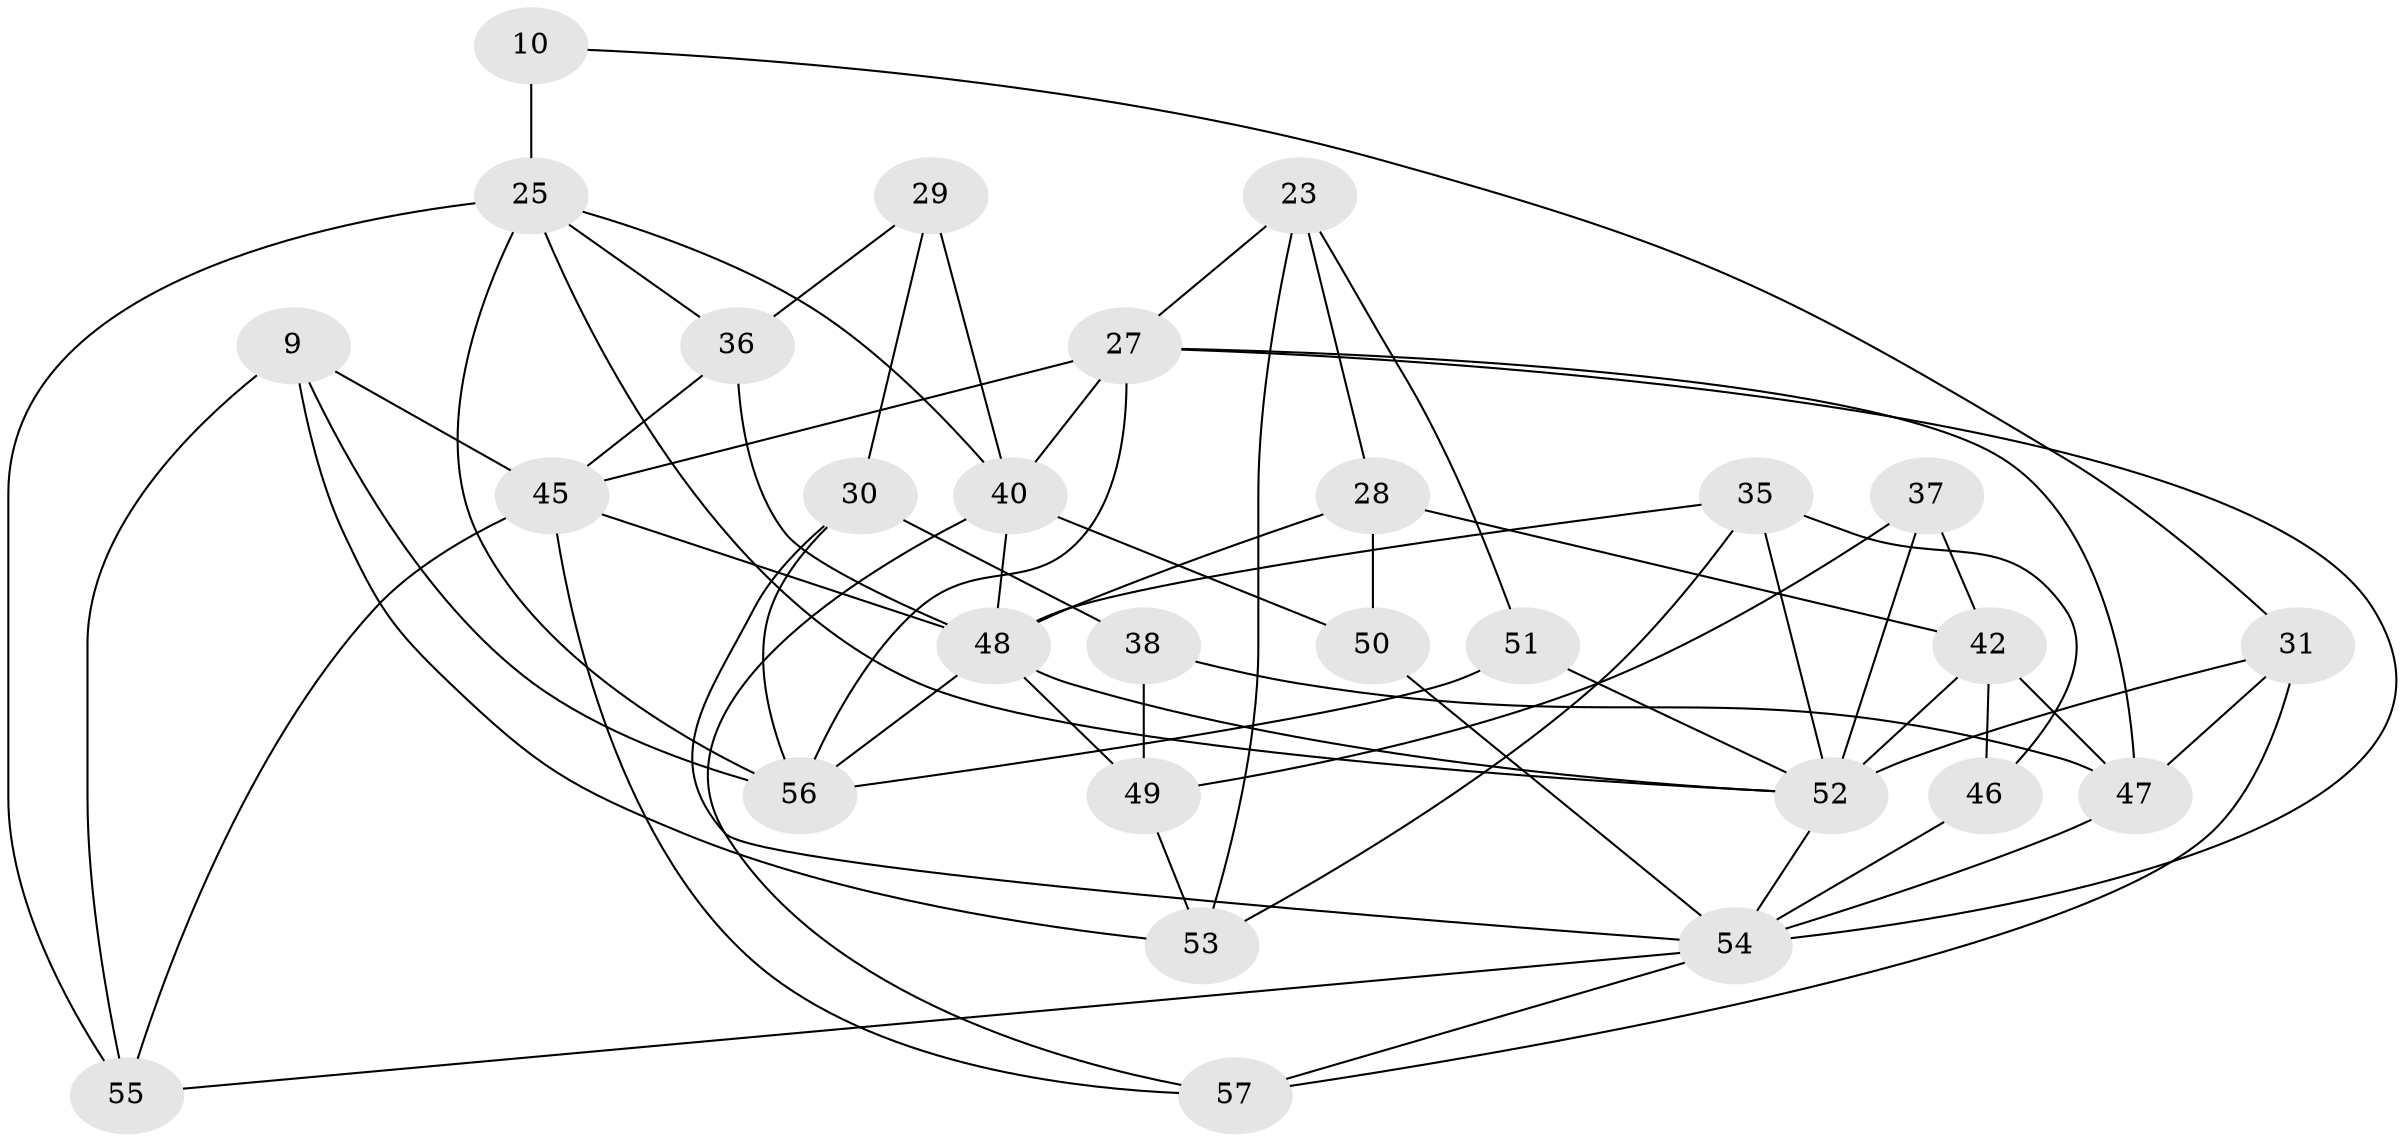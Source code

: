 // original degree distribution, {4: 1.0}
// Generated by graph-tools (version 1.1) at 2025/59/03/09/25 04:59:16]
// undirected, 28 vertices, 64 edges
graph export_dot {
graph [start="1"]
  node [color=gray90,style=filled];
  9 [super="+4"];
  10;
  23;
  25 [super="+3+2"];
  27 [super="+8+15"];
  28;
  29;
  30;
  31;
  35;
  36;
  37;
  38;
  40 [super="+11+13"];
  42 [super="+24+41"];
  45 [super="+19"];
  46;
  47 [super="+26"];
  48 [super="+18+39+22"];
  49 [super="+6"];
  50;
  51;
  52 [super="+33+12"];
  53;
  54 [super="+34"];
  55 [super="+32"];
  56 [super="+44+43"];
  57;
  9 -- 56 [weight=2];
  9 -- 53;
  9 -- 55 [weight=2];
  9 -- 45;
  10 -- 31;
  10 -- 25 [weight=3];
  23 -- 51;
  23 -- 28;
  23 -- 53;
  23 -- 27;
  25 -- 36;
  25 -- 55 [weight=2];
  25 -- 40;
  25 -- 52;
  25 -- 56 [weight=2];
  27 -- 56 [weight=3];
  27 -- 47;
  27 -- 40;
  27 -- 54;
  27 -- 45;
  28 -- 50;
  28 -- 42;
  28 -- 48;
  29 -- 36;
  29 -- 30;
  29 -- 40 [weight=2];
  30 -- 54;
  30 -- 38;
  30 -- 56;
  31 -- 57;
  31 -- 47;
  31 -- 52;
  35 -- 53;
  35 -- 46;
  35 -- 52;
  35 -- 48;
  36 -- 45;
  36 -- 48;
  37 -- 49;
  37 -- 42 [weight=2];
  37 -- 52;
  38 -- 49 [weight=2];
  38 -- 47;
  40 -- 48;
  40 -- 50 [weight=2];
  40 -- 57;
  42 -- 52 [weight=2];
  42 -- 46 [weight=2];
  42 -- 47;
  45 -- 57;
  45 -- 55;
  45 -- 48;
  46 -- 54;
  47 -- 54 [weight=2];
  48 -- 56 [weight=2];
  48 -- 49 [weight=2];
  48 -- 52;
  49 -- 53;
  50 -- 54;
  51 -- 52;
  51 -- 56 [weight=2];
  52 -- 54 [weight=2];
  54 -- 55 [weight=3];
  54 -- 57;
}

